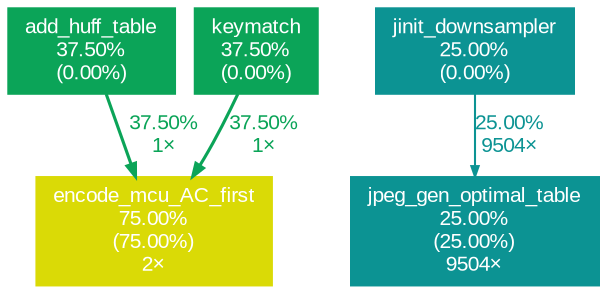 digraph {
	graph [fontname=Arial, nodesep=0.125, ranksep=0.25];
	node [fontcolor=white, fontname=Arial, height=0, shape=box, style=filled, width=0];
	edge [fontname=Arial];
	1 [color="#dada06", fontcolor="#ffffff", fontsize="10.00", label="encode_mcu_AC_first\n75.00%\n(75.00%)\n2×"];
	2 [color="#0ba458", fontcolor="#ffffff", fontsize="10.00", label="add_huff_table\n37.50%\n(0.00%)"];
	2 -> 1 [arrowsize="0.61", color="#0ba458", fontcolor="#0ba458", fontsize="10.00", label="37.50%\n1×", labeldistance="1.50", penwidth="1.50"];
	3 [color="#0ba458", fontcolor="#ffffff", fontsize="10.00", label="keymatch\n37.50%\n(0.00%)"];
	3 -> 1 [arrowsize="0.61", color="#0ba458", fontcolor="#0ba458", fontsize="10.00", label="37.50%\n1×", labeldistance="1.50", penwidth="1.50"];
	4 [color="#0c9393", fontcolor="#ffffff", fontsize="10.00", label="jpeg_gen_optimal_table\n25.00%\n(25.00%)\n9504×"];
	5 [color="#0c9393", fontcolor="#ffffff", fontsize="10.00", label="jinit_downsampler\n25.00%\n(0.00%)"];
	5 -> 4 [arrowsize="0.50", color="#0c9393", fontcolor="#0c9393", fontsize="10.00", label="25.00%\n9504×", labeldistance="1.00", penwidth="1.00"];
}
